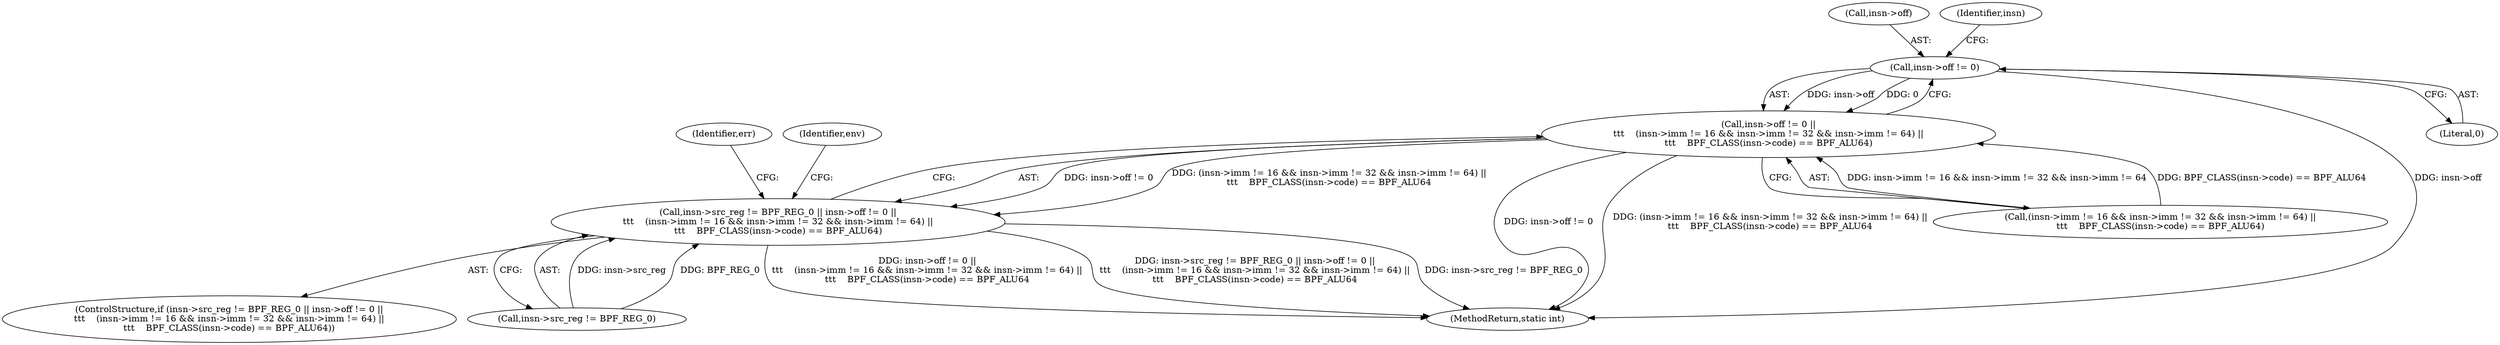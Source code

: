 digraph "0_linux_95a762e2c8c942780948091f8f2a4f32fce1ac6f@pointer" {
"1000185" [label="(Call,insn->off != 0)"];
"1000184" [label="(Call,insn->off != 0 ||\n\t\t\t    (insn->imm != 16 && insn->imm != 32 && insn->imm != 64) ||\n\t\t\t    BPF_CLASS(insn->code) == BPF_ALU64)"];
"1000178" [label="(Call,insn->src_reg != BPF_REG_0 || insn->off != 0 ||\n\t\t\t    (insn->imm != 16 && insn->imm != 32 && insn->imm != 64) ||\n\t\t\t    BPF_CLASS(insn->code) == BPF_ALU64)"];
"1000186" [label="(Call,insn->off)"];
"1000194" [label="(Identifier,insn)"];
"1000184" [label="(Call,insn->off != 0 ||\n\t\t\t    (insn->imm != 16 && insn->imm != 32 && insn->imm != 64) ||\n\t\t\t    BPF_CLASS(insn->code) == BPF_ALU64)"];
"1000178" [label="(Call,insn->src_reg != BPF_REG_0 || insn->off != 0 ||\n\t\t\t    (insn->imm != 16 && insn->imm != 32 && insn->imm != 64) ||\n\t\t\t    BPF_CLASS(insn->code) == BPF_ALU64)"];
"1000177" [label="(ControlStructure,if (insn->src_reg != BPF_REG_0 || insn->off != 0 ||\n\t\t\t    (insn->imm != 16 && insn->imm != 32 && insn->imm != 64) ||\n\t\t\t    BPF_CLASS(insn->code) == BPF_ALU64))"];
"1000222" [label="(Identifier,err)"];
"1000630" [label="(MethodReturn,static int)"];
"1000185" [label="(Call,insn->off != 0)"];
"1000179" [label="(Call,insn->src_reg != BPF_REG_0)"];
"1000189" [label="(Literal,0)"];
"1000190" [label="(Call,(insn->imm != 16 && insn->imm != 32 && insn->imm != 64) ||\n\t\t\t    BPF_CLASS(insn->code) == BPF_ALU64)"];
"1000216" [label="(Identifier,env)"];
"1000185" -> "1000184"  [label="AST: "];
"1000185" -> "1000189"  [label="CFG: "];
"1000186" -> "1000185"  [label="AST: "];
"1000189" -> "1000185"  [label="AST: "];
"1000194" -> "1000185"  [label="CFG: "];
"1000184" -> "1000185"  [label="CFG: "];
"1000185" -> "1000630"  [label="DDG: insn->off"];
"1000185" -> "1000184"  [label="DDG: insn->off"];
"1000185" -> "1000184"  [label="DDG: 0"];
"1000184" -> "1000178"  [label="AST: "];
"1000184" -> "1000190"  [label="CFG: "];
"1000190" -> "1000184"  [label="AST: "];
"1000178" -> "1000184"  [label="CFG: "];
"1000184" -> "1000630"  [label="DDG: insn->off != 0"];
"1000184" -> "1000630"  [label="DDG: (insn->imm != 16 && insn->imm != 32 && insn->imm != 64) ||\n\t\t\t    BPF_CLASS(insn->code) == BPF_ALU64"];
"1000184" -> "1000178"  [label="DDG: insn->off != 0"];
"1000184" -> "1000178"  [label="DDG: (insn->imm != 16 && insn->imm != 32 && insn->imm != 64) ||\n\t\t\t    BPF_CLASS(insn->code) == BPF_ALU64"];
"1000190" -> "1000184"  [label="DDG: insn->imm != 16 && insn->imm != 32 && insn->imm != 64"];
"1000190" -> "1000184"  [label="DDG: BPF_CLASS(insn->code) == BPF_ALU64"];
"1000178" -> "1000177"  [label="AST: "];
"1000178" -> "1000179"  [label="CFG: "];
"1000179" -> "1000178"  [label="AST: "];
"1000216" -> "1000178"  [label="CFG: "];
"1000222" -> "1000178"  [label="CFG: "];
"1000178" -> "1000630"  [label="DDG: insn->src_reg != BPF_REG_0 || insn->off != 0 ||\n\t\t\t    (insn->imm != 16 && insn->imm != 32 && insn->imm != 64) ||\n\t\t\t    BPF_CLASS(insn->code) == BPF_ALU64"];
"1000178" -> "1000630"  [label="DDG: insn->src_reg != BPF_REG_0"];
"1000178" -> "1000630"  [label="DDG: insn->off != 0 ||\n\t\t\t    (insn->imm != 16 && insn->imm != 32 && insn->imm != 64) ||\n\t\t\t    BPF_CLASS(insn->code) == BPF_ALU64"];
"1000179" -> "1000178"  [label="DDG: insn->src_reg"];
"1000179" -> "1000178"  [label="DDG: BPF_REG_0"];
}
